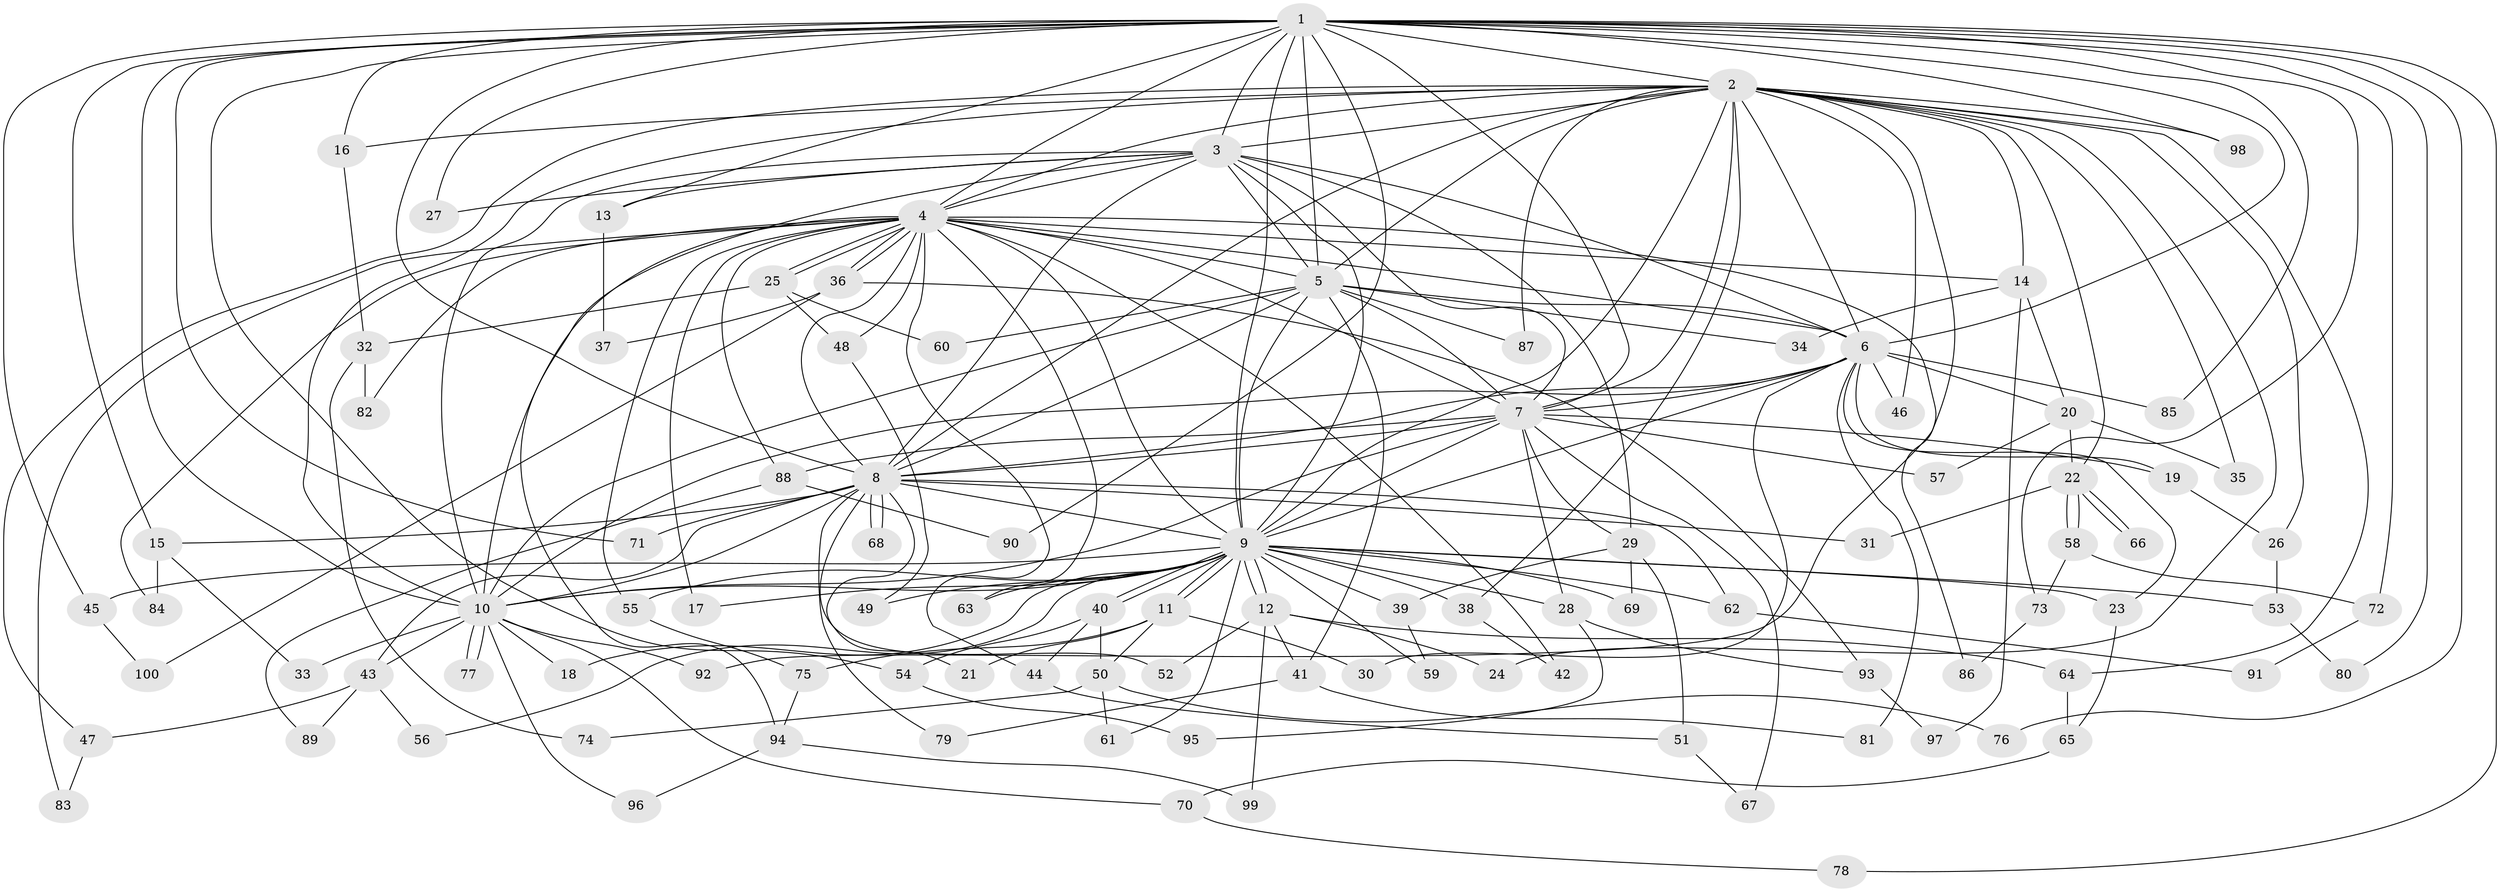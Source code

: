 // Generated by graph-tools (version 1.1) at 2025/25/03/09/25 03:25:40]
// undirected, 100 vertices, 225 edges
graph export_dot {
graph [start="1"]
  node [color=gray90,style=filled];
  1;
  2;
  3;
  4;
  5;
  6;
  7;
  8;
  9;
  10;
  11;
  12;
  13;
  14;
  15;
  16;
  17;
  18;
  19;
  20;
  21;
  22;
  23;
  24;
  25;
  26;
  27;
  28;
  29;
  30;
  31;
  32;
  33;
  34;
  35;
  36;
  37;
  38;
  39;
  40;
  41;
  42;
  43;
  44;
  45;
  46;
  47;
  48;
  49;
  50;
  51;
  52;
  53;
  54;
  55;
  56;
  57;
  58;
  59;
  60;
  61;
  62;
  63;
  64;
  65;
  66;
  67;
  68;
  69;
  70;
  71;
  72;
  73;
  74;
  75;
  76;
  77;
  78;
  79;
  80;
  81;
  82;
  83;
  84;
  85;
  86;
  87;
  88;
  89;
  90;
  91;
  92;
  93;
  94;
  95;
  96;
  97;
  98;
  99;
  100;
  1 -- 2;
  1 -- 3;
  1 -- 4;
  1 -- 5;
  1 -- 6;
  1 -- 7;
  1 -- 8;
  1 -- 9;
  1 -- 10;
  1 -- 13;
  1 -- 15;
  1 -- 16;
  1 -- 27;
  1 -- 45;
  1 -- 54;
  1 -- 71;
  1 -- 72;
  1 -- 73;
  1 -- 76;
  1 -- 78;
  1 -- 80;
  1 -- 85;
  1 -- 90;
  1 -- 98;
  2 -- 3;
  2 -- 4;
  2 -- 5;
  2 -- 6;
  2 -- 7;
  2 -- 8;
  2 -- 9;
  2 -- 10;
  2 -- 14;
  2 -- 16;
  2 -- 22;
  2 -- 24;
  2 -- 26;
  2 -- 35;
  2 -- 38;
  2 -- 46;
  2 -- 47;
  2 -- 64;
  2 -- 87;
  2 -- 92;
  2 -- 98;
  3 -- 4;
  3 -- 5;
  3 -- 6;
  3 -- 7;
  3 -- 8;
  3 -- 9;
  3 -- 10;
  3 -- 13;
  3 -- 27;
  3 -- 29;
  3 -- 94;
  4 -- 5;
  4 -- 6;
  4 -- 7;
  4 -- 8;
  4 -- 9;
  4 -- 10;
  4 -- 14;
  4 -- 17;
  4 -- 25;
  4 -- 25;
  4 -- 36;
  4 -- 36;
  4 -- 42;
  4 -- 44;
  4 -- 48;
  4 -- 55;
  4 -- 63;
  4 -- 82;
  4 -- 83;
  4 -- 84;
  4 -- 86;
  4 -- 88;
  5 -- 6;
  5 -- 7;
  5 -- 8;
  5 -- 9;
  5 -- 10;
  5 -- 34;
  5 -- 41;
  5 -- 60;
  5 -- 87;
  6 -- 7;
  6 -- 8;
  6 -- 9;
  6 -- 10;
  6 -- 19;
  6 -- 20;
  6 -- 23;
  6 -- 30;
  6 -- 46;
  6 -- 81;
  6 -- 85;
  7 -- 8;
  7 -- 9;
  7 -- 10;
  7 -- 19;
  7 -- 28;
  7 -- 29;
  7 -- 57;
  7 -- 67;
  7 -- 88;
  8 -- 9;
  8 -- 10;
  8 -- 15;
  8 -- 21;
  8 -- 31;
  8 -- 43;
  8 -- 52;
  8 -- 62;
  8 -- 68;
  8 -- 68;
  8 -- 71;
  8 -- 79;
  9 -- 10;
  9 -- 11;
  9 -- 11;
  9 -- 12;
  9 -- 12;
  9 -- 17;
  9 -- 18;
  9 -- 23;
  9 -- 28;
  9 -- 38;
  9 -- 39;
  9 -- 40;
  9 -- 40;
  9 -- 45;
  9 -- 49;
  9 -- 53;
  9 -- 55;
  9 -- 56;
  9 -- 59;
  9 -- 61;
  9 -- 62;
  9 -- 63;
  9 -- 69;
  10 -- 18;
  10 -- 33;
  10 -- 43;
  10 -- 70;
  10 -- 77;
  10 -- 77;
  10 -- 92;
  10 -- 96;
  11 -- 21;
  11 -- 30;
  11 -- 50;
  11 -- 75;
  12 -- 24;
  12 -- 41;
  12 -- 52;
  12 -- 64;
  12 -- 99;
  13 -- 37;
  14 -- 20;
  14 -- 34;
  14 -- 97;
  15 -- 33;
  15 -- 84;
  16 -- 32;
  19 -- 26;
  20 -- 22;
  20 -- 35;
  20 -- 57;
  22 -- 31;
  22 -- 58;
  22 -- 58;
  22 -- 66;
  22 -- 66;
  23 -- 65;
  25 -- 32;
  25 -- 48;
  25 -- 60;
  26 -- 53;
  28 -- 93;
  28 -- 95;
  29 -- 39;
  29 -- 51;
  29 -- 69;
  32 -- 74;
  32 -- 82;
  36 -- 37;
  36 -- 93;
  36 -- 100;
  38 -- 42;
  39 -- 59;
  40 -- 44;
  40 -- 50;
  40 -- 54;
  41 -- 79;
  41 -- 81;
  43 -- 47;
  43 -- 56;
  43 -- 89;
  44 -- 51;
  45 -- 100;
  47 -- 83;
  48 -- 49;
  50 -- 61;
  50 -- 74;
  50 -- 76;
  51 -- 67;
  53 -- 80;
  54 -- 95;
  55 -- 75;
  58 -- 72;
  58 -- 73;
  62 -- 91;
  64 -- 65;
  65 -- 70;
  70 -- 78;
  72 -- 91;
  73 -- 86;
  75 -- 94;
  88 -- 89;
  88 -- 90;
  93 -- 97;
  94 -- 96;
  94 -- 99;
}
